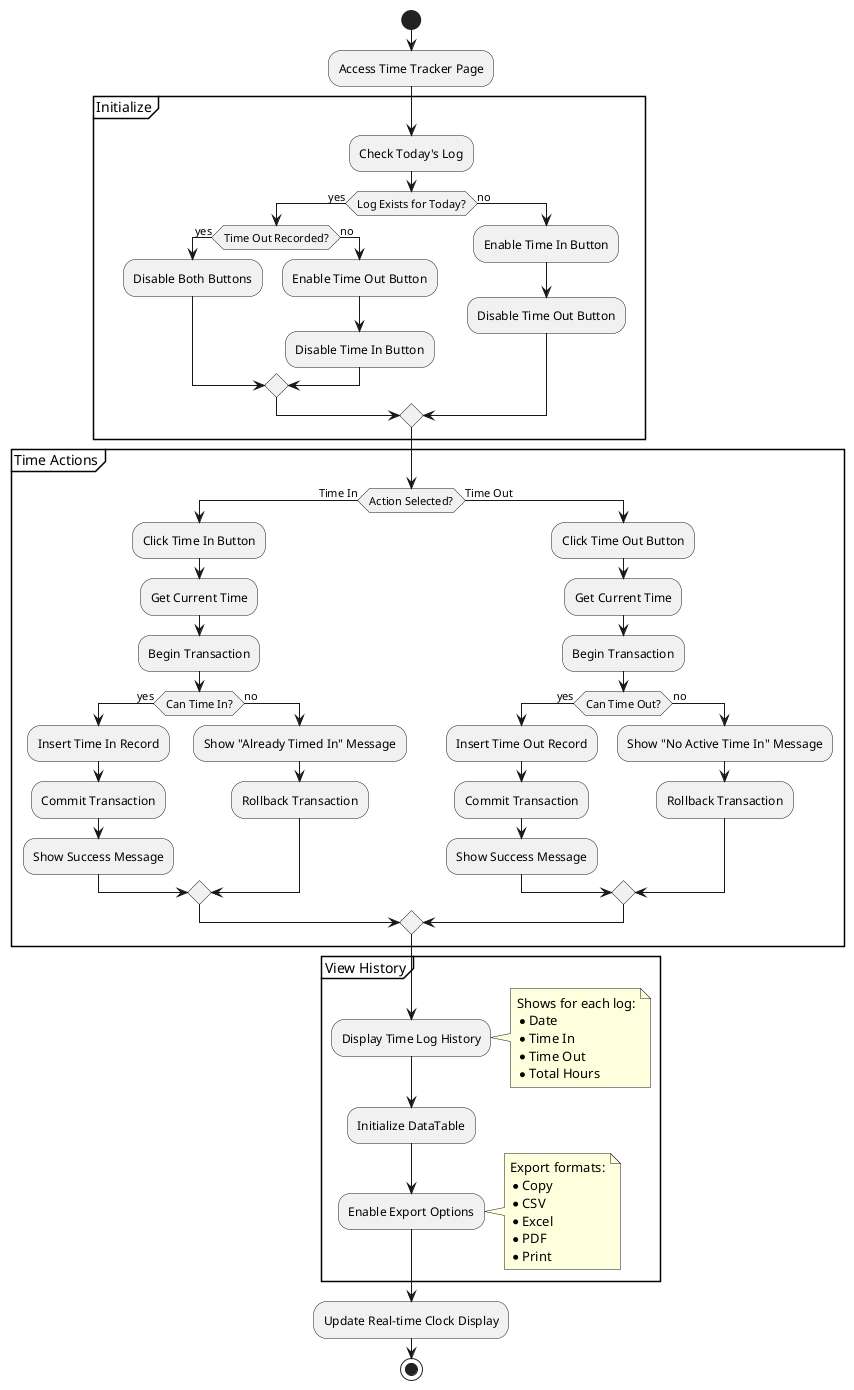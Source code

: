  @startuml Time Tracker Activity

|User|
start

:Access Time Tracker Page;

partition "Initialize" {
  :Check Today's Log;
  if (Log Exists for Today?) then (yes)
    if (Time Out Recorded?) then (yes)
      :Disable Both Buttons;
    else (no)
      :Enable Time Out Button;
      :Disable Time In Button;
    endif
  else (no)
    :Enable Time In Button;
    :Disable Time Out Button;
  endif
}

partition "Time Actions" {
  if (Action Selected?) then (Time In)
    :Click Time In Button;
    :Get Current Time;
    :Begin Transaction;
    
    if (Can Time In?) then (yes)
      :Insert Time In Record;
      :Commit Transaction;
      :Show Success Message;
    else (no)
      :Show "Already Timed In" Message;
      :Rollback Transaction;
    endif
    
  else (Time Out)
    :Click Time Out Button;
    :Get Current Time;
    :Begin Transaction;
    
    if (Can Time Out?) then (yes)
      :Insert Time Out Record;
      :Commit Transaction;
      :Show Success Message;
    else (no)
      :Show "No Active Time In" Message;
      :Rollback Transaction;
    endif
  endif
}

partition "View History" {
  :Display Time Log History;
  note right
    Shows for each log:
    * Date
    * Time In
    * Time Out
    * Total Hours
  end note
  
  :Initialize DataTable;
  :Enable Export Options;
  note right
    Export formats:
    * Copy
    * CSV
    * Excel
    * PDF
    * Print
  end note
}

:Update Real-time Clock Display;

stop

@enduml